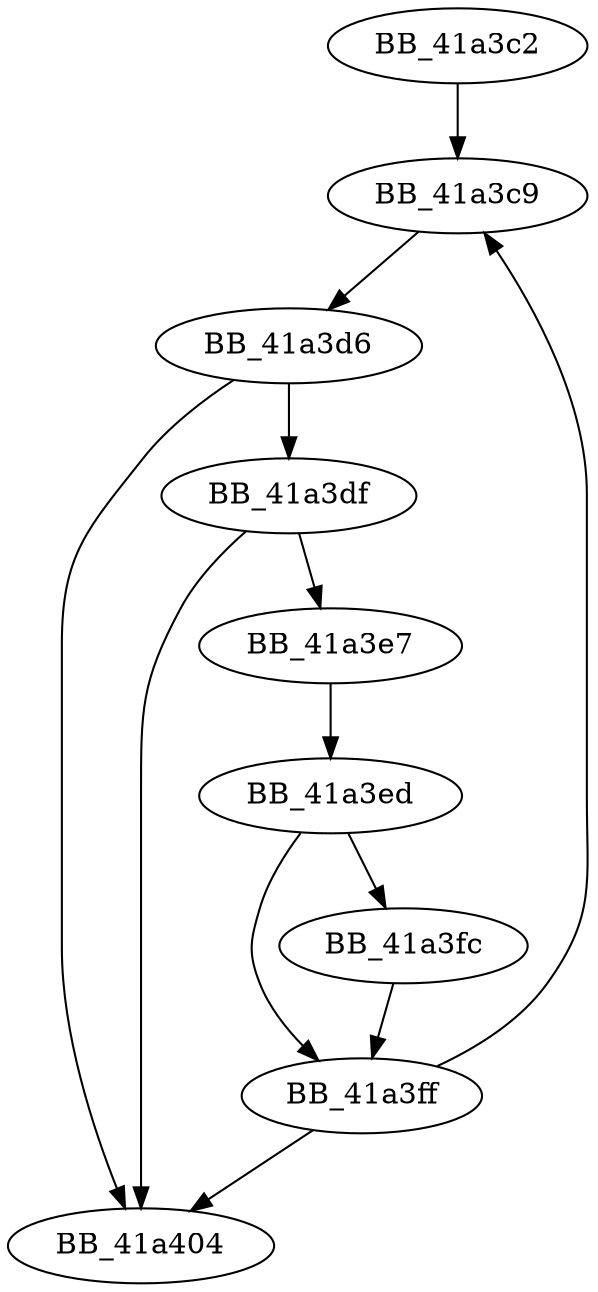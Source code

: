 DiGraph __calloc_crt{
BB_41a3c2->BB_41a3c9
BB_41a3c9->BB_41a3d6
BB_41a3d6->BB_41a3df
BB_41a3d6->BB_41a404
BB_41a3df->BB_41a3e7
BB_41a3df->BB_41a404
BB_41a3e7->BB_41a3ed
BB_41a3ed->BB_41a3fc
BB_41a3ed->BB_41a3ff
BB_41a3fc->BB_41a3ff
BB_41a3ff->BB_41a3c9
BB_41a3ff->BB_41a404
}
